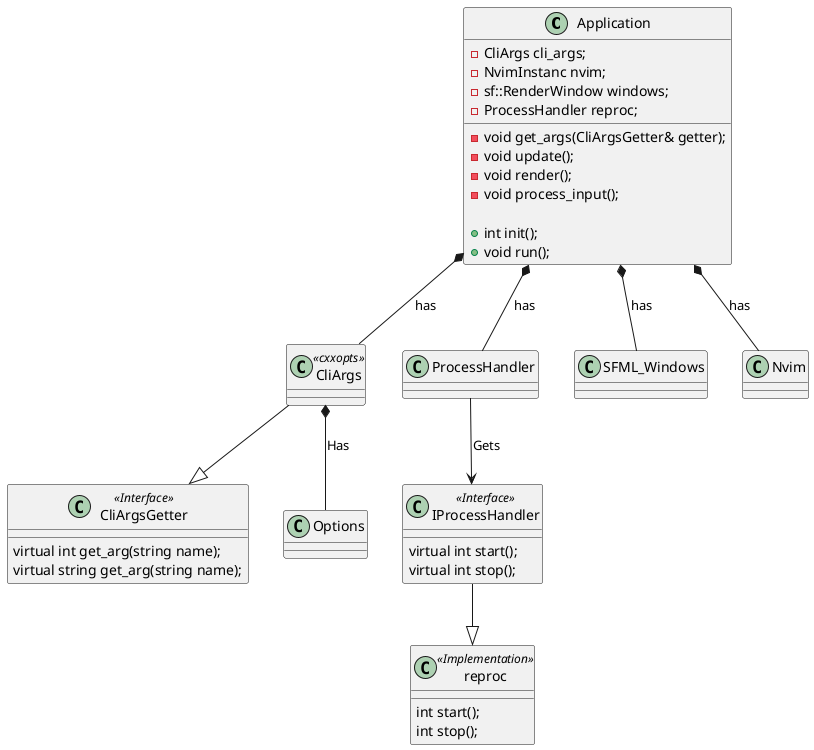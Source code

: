 ' File:           arch.uml
' Description:    Architecture for gnvim
' Author:		    Reinaldo Molina
' Email:          rmolin88 at gmail dot com
' Revision:	    0.0.0
' Created:        Thu Apr 11 2019 23:11
' Last Modified:  Thu Apr 11 2019 23:11

@startuml

class Application {
	-CliArgs cli_args;
	-NvimInstanc nvim;
	-sf::RenderWindow windows;
	-ProcessHandler reproc;

	-void get_args(CliArgsGetter& getter);
	-void update();
	-void render();
	-void process_input();

	+int init();
	+void run();
}

class IProcessHandler <<Interface >> {
	virtual int start();
	virtual int stop();
}

class reproc <<Implementation>> {
	int start();
	int stop();
}

class CliArgsGetter <<Interface>> {
	virtual int get_arg(string name);
	virtual string get_arg(string name);
}

class CliArgs<<cxxopts>> {

}

Application *-- ProcessHandler : has
Application *-- CliArgs : has
Application *-- SFML_Windows : has
Application *-- Nvim : has
CliArgs --|> CliArgsGetter
CliArgs *-- Options : Has
IProcessHandler --|> reproc
ProcessHandler --> IProcessHandler : Gets

@enduml
